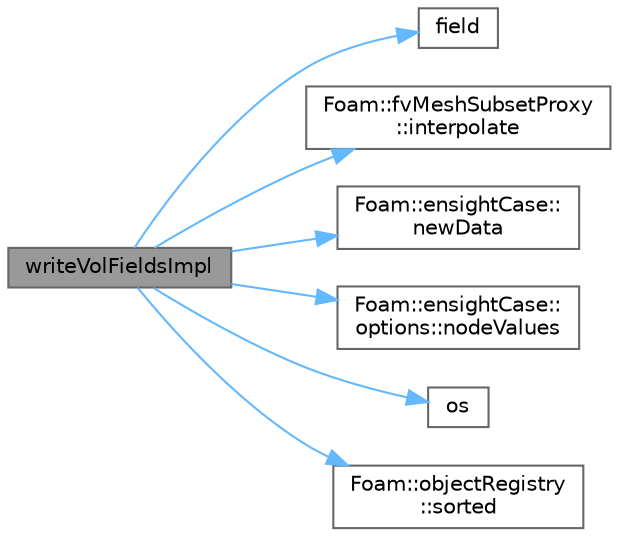 digraph "writeVolFieldsImpl"
{
 // LATEX_PDF_SIZE
  bgcolor="transparent";
  edge [fontname=Helvetica,fontsize=10,labelfontname=Helvetica,labelfontsize=10];
  node [fontname=Helvetica,fontsize=10,shape=box,height=0.2,width=0.4];
  rankdir="LR";
  Node1 [id="Node000001",label="writeVolFieldsImpl",height=0.2,width=0.4,color="gray40", fillcolor="grey60", style="filled", fontcolor="black",tooltip=" "];
  Node1 -> Node2 [id="edge1_Node000001_Node000002",color="steelblue1",style="solid",tooltip=" "];
  Node2 [id="Node000002",label="field",height=0.2,width=0.4,color="grey40", fillcolor="white", style="filled",URL="$combustion_2reactingFoam_2setRDeltaT_8H.html#a9698eee39c0e58c7c0df6fe1a4cc3168",tooltip=" "];
  Node1 -> Node3 [id="edge2_Node000001_Node000003",color="steelblue1",style="solid",tooltip=" "];
  Node3 [id="Node000003",label="Foam::fvMeshSubsetProxy\l::interpolate",height=0.2,width=0.4,color="grey40", fillcolor="white", style="filled",URL="$classFoam_1_1fvMeshSubsetProxy.html#a38a4fdf77a6f08fdced7ab1106727341",tooltip=" "];
  Node1 -> Node4 [id="edge3_Node000001_Node000004",color="steelblue1",style="solid",tooltip=" "];
  Node4 [id="Node000004",label="Foam::ensightCase::\lnewData",height=0.2,width=0.4,color="grey40", fillcolor="white", style="filled",URL="$classFoam_1_1ensightCase.html#a222277e38c6af4d58c1d849e8d07b2fd",tooltip=" "];
  Node1 -> Node5 [id="edge4_Node000001_Node000005",color="steelblue1",style="solid",tooltip=" "];
  Node5 [id="Node000005",label="Foam::ensightCase::\loptions::nodeValues",height=0.2,width=0.4,color="grey40", fillcolor="white", style="filled",URL="$classFoam_1_1ensightCase_1_1options.html#a313bb840b190f4061e05d7ea93d0761a",tooltip=" "];
  Node1 -> Node6 [id="edge5_Node000001_Node000006",color="steelblue1",style="solid",tooltip=" "];
  Node6 [id="Node000006",label="os",height=0.2,width=0.4,color="grey40", fillcolor="white", style="filled",URL="$faMeshWriteEdgesOBJ_8H.html#abea05d50bd7259b44f2002c0382ba13e",tooltip=" "];
  Node1 -> Node7 [id="edge6_Node000001_Node000007",color="steelblue1",style="solid",tooltip=" "];
  Node7 [id="Node000007",label="Foam::objectRegistry\l::sorted",height=0.2,width=0.4,color="grey40", fillcolor="white", style="filled",URL="$classFoam_1_1objectRegistry.html#a03d3a911299408bedc055f299534dd5c",tooltip=" "];
}
